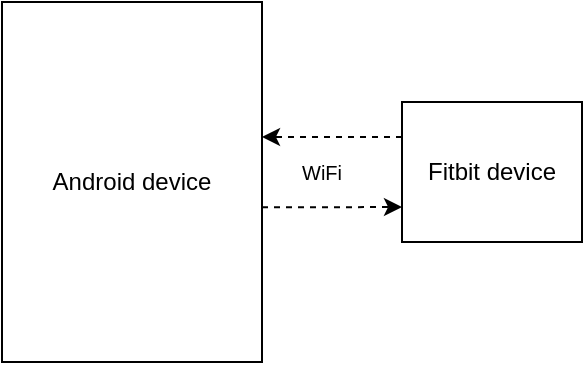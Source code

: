 <mxfile version="14.9.0" type="onedrive" pages="4"><diagram id="S2puA9decu3X8ZWBSURY" name="Hardware architecture"><mxGraphModel dx="526" dy="306" grid="1" gridSize="10" guides="1" tooltips="1" connect="1" arrows="1" fold="1" page="1" pageScale="1" pageWidth="850" pageHeight="1100" math="0" shadow="0"><root><mxCell id="0"/><mxCell id="1" parent="0"/><mxCell id="mCk4VSgS9wtKKUQRk7N1-1" value="Android device" style="rounded=0;whiteSpace=wrap;html=1;" parent="1" vertex="1"><mxGeometry x="190" y="100" width="130" height="180" as="geometry"/></mxCell><mxCell id="mCk4VSgS9wtKKUQRk7N1-5" style="edgeStyle=orthogonalEdgeStyle;rounded=0;orthogonalLoop=1;jettySize=auto;html=1;exitX=0;exitY=0.25;exitDx=0;exitDy=0;entryX=1;entryY=0.375;entryDx=0;entryDy=0;entryPerimeter=0;dashed=1;" parent="1" source="mCk4VSgS9wtKKUQRk7N1-2" target="mCk4VSgS9wtKKUQRk7N1-1" edge="1"><mxGeometry relative="1" as="geometry"/></mxCell><mxCell id="mCk4VSgS9wtKKUQRk7N1-6" style="edgeStyle=orthogonalEdgeStyle;rounded=0;orthogonalLoop=1;jettySize=auto;html=1;exitX=1;exitY=0.57;exitDx=0;exitDy=0;entryX=0;entryY=0.75;entryDx=0;entryDy=0;exitPerimeter=0;dashed=1;" parent="1" source="mCk4VSgS9wtKKUQRk7N1-1" target="mCk4VSgS9wtKKUQRk7N1-2" edge="1"><mxGeometry relative="1" as="geometry"/></mxCell><mxCell id="mCk4VSgS9wtKKUQRk7N1-2" value="Fitbit device" style="rounded=0;whiteSpace=wrap;html=1;" parent="1" vertex="1"><mxGeometry x="390" y="150" width="90" height="70" as="geometry"/></mxCell><mxCell id="mCk4VSgS9wtKKUQRk7N1-7" value="&lt;font style=&quot;font-size: 10px&quot;&gt;WiFi&lt;/font&gt;" style="text;html=1;strokeColor=none;fillColor=none;align=center;verticalAlign=middle;whiteSpace=wrap;rounded=0;" parent="1" vertex="1"><mxGeometry x="330" y="175" width="40" height="20" as="geometry"/></mxCell></root></mxGraphModel></diagram><diagram id="QrwfWWm0RsZv6z7fuJ9C" name="Device software functions"><mxGraphModel dx="971" dy="403" grid="1" gridSize="10" guides="1" tooltips="1" connect="1" arrows="1" fold="1" page="1" pageScale="1" pageWidth="850" pageHeight="1100" math="0" shadow="0"><root><mxCell id="6LFCEw7DLJG2RM76OP2l-0"/><mxCell id="6LFCEw7DLJG2RM76OP2l-1" parent="6LFCEw7DLJG2RM76OP2l-0"/><mxCell id="6LFCEw7DLJG2RM76OP2l-2" value="Render UI" style="rounded=0;whiteSpace=wrap;html=1;" vertex="1" parent="6LFCEw7DLJG2RM76OP2l-1"><mxGeometry x="80" y="80" width="120" height="60" as="geometry"/></mxCell><mxCell id="6LFCEw7DLJG2RM76OP2l-3" value="Select workout" style="rounded=0;whiteSpace=wrap;html=1;" vertex="1" parent="6LFCEw7DLJG2RM76OP2l-1"><mxGeometry x="240" y="80" width="120" height="60" as="geometry"/></mxCell><mxCell id="6LFCEw7DLJG2RM76OP2l-4" value="Load workout" style="rounded=0;whiteSpace=wrap;html=1;" vertex="1" parent="6LFCEw7DLJG2RM76OP2l-1"><mxGeometry x="400" y="80" width="120" height="60" as="geometry"/></mxCell><mxCell id="6LFCEw7DLJG2RM76OP2l-5" value="Start workout" style="rounded=0;whiteSpace=wrap;html=1;" vertex="1" parent="6LFCEw7DLJG2RM76OP2l-1"><mxGeometry x="560" y="80" width="120" height="60" as="geometry"/></mxCell><mxCell id="6LFCEw7DLJG2RM76OP2l-6" value="Display workout analysis" style="rounded=0;whiteSpace=wrap;html=1;" vertex="1" parent="6LFCEw7DLJG2RM76OP2l-1"><mxGeometry x="720" y="80" width="120" height="60" as="geometry"/></mxCell><mxCell id="6LFCEw7DLJG2RM76OP2l-7" value="Save workout" style="rounded=0;whiteSpace=wrap;html=1;" vertex="1" parent="6LFCEw7DLJG2RM76OP2l-1"><mxGeometry x="880" y="80" width="120" height="60" as="geometry"/></mxCell><mxCell id="6LFCEw7DLJG2RM76OP2l-8" value="Send workout to companion" style="rounded=0;whiteSpace=wrap;html=1;" vertex="1" parent="6LFCEw7DLJG2RM76OP2l-1"><mxGeometry x="1040" y="80" width="120" height="60" as="geometry"/></mxCell><mxCell id="6LFCEw7DLJG2RM76OP2l-9" value="Start next interval" style="rounded=0;whiteSpace=wrap;html=1;" vertex="1" parent="6LFCEw7DLJG2RM76OP2l-1"><mxGeometry x="240" y="200" width="120" height="60" as="geometry"/></mxCell><mxCell id="6LFCEw7DLJG2RM76OP2l-10" value="Track distance" style="rounded=0;whiteSpace=wrap;html=1;" vertex="1" parent="6LFCEw7DLJG2RM76OP2l-1"><mxGeometry x="380" y="200" width="120" height="60" as="geometry"/></mxCell><mxCell id="6LFCEw7DLJG2RM76OP2l-11" value="Track heart rate" style="rounded=0;whiteSpace=wrap;html=1;" vertex="1" parent="6LFCEw7DLJG2RM76OP2l-1"><mxGeometry x="520" y="200" width="120" height="60" as="geometry"/></mxCell><mxCell id="6LFCEw7DLJG2RM76OP2l-12" value="Track time" style="rounded=0;whiteSpace=wrap;html=1;" vertex="1" parent="6LFCEw7DLJG2RM76OP2l-1"><mxGeometry x="660" y="200" width="120" height="60" as="geometry"/></mxCell><mxCell id="6LFCEw7DLJG2RM76OP2l-13" value="Stop interval with vibration signal" style="rounded=0;whiteSpace=wrap;html=1;" vertex="1" parent="6LFCEw7DLJG2RM76OP2l-1"><mxGeometry x="800" y="200" width="120" height="60" as="geometry"/></mxCell><mxCell id="6LFCEw7DLJG2RM76OP2l-14" value="Stop workout with vibration signal" style="rounded=0;whiteSpace=wrap;html=1;" vertex="1" parent="6LFCEw7DLJG2RM76OP2l-1"><mxGeometry x="940" y="200" width="120" height="60" as="geometry"/></mxCell></root></mxGraphModel></diagram><diagram id="HMiKgUho0yRKfJ6g_6kd" name="Device software architecture 2"><mxGraphModel dx="526" dy="306" grid="1" gridSize="10" guides="1" tooltips="1" connect="1" arrows="1" fold="1" page="1" pageScale="1" pageWidth="850" pageHeight="1100" math="0" shadow="0"><root><mxCell id="WIX4UIRO_yIAJKHmeQ7o-0"/><mxCell id="WIX4UIRO_yIAJKHmeQ7o-1" parent="WIX4UIRO_yIAJKHmeQ7o-0"/><mxCell id="HhYrBe8IMLTXPjZ5oZD_-8" value="" style="rounded=0;whiteSpace=wrap;html=1;dashed=1;dashPattern=1 1;" parent="WIX4UIRO_yIAJKHmeQ7o-1" vertex="1"><mxGeometry x="170" y="80" width="480" height="440" as="geometry"/></mxCell><mxCell id="HhYrBe8IMLTXPjZ5oZD_-18" style="edgeStyle=none;rounded=0;orthogonalLoop=1;jettySize=auto;html=1;entryX=0.5;entryY=0;entryDx=0;entryDy=0;dashed=1;" parent="WIX4UIRO_yIAJKHmeQ7o-1" source="2iTW2TaGZEwlW4TMVJuA-0" target="HhYrBe8IMLTXPjZ5oZD_-16" edge="1"><mxGeometry relative="1" as="geometry"/></mxCell><mxCell id="HhYrBe8IMLTXPjZ5oZD_-3" style="edgeStyle=orthogonalEdgeStyle;rounded=0;orthogonalLoop=1;jettySize=auto;html=1;entryX=0.5;entryY=0;entryDx=0;entryDy=0;" parent="WIX4UIRO_yIAJKHmeQ7o-1" source="2iTW2TaGZEwlW4TMVJuA-0" target="2iTW2TaGZEwlW4TMVJuA-4" edge="1"><mxGeometry relative="1" as="geometry"/></mxCell><mxCell id="2iTW2TaGZEwlW4TMVJuA-0" value="UI renderer" style="rounded=0;whiteSpace=wrap;html=1;" parent="WIX4UIRO_yIAJKHmeQ7o-1" vertex="1"><mxGeometry x="360" y="120" width="120" height="60" as="geometry"/></mxCell><mxCell id="HhYrBe8IMLTXPjZ5oZD_-17" style="edgeStyle=none;rounded=0;orthogonalLoop=1;jettySize=auto;html=1;exitX=0.5;exitY=1;exitDx=0;exitDy=0;entryX=0.5;entryY=0;entryDx=0;entryDy=0;dashed=1;" parent="WIX4UIRO_yIAJKHmeQ7o-1" source="2iTW2TaGZEwlW4TMVJuA-1" target="HhYrBe8IMLTXPjZ5oZD_-16" edge="1"><mxGeometry relative="1" as="geometry"/></mxCell><mxCell id="2iTW2TaGZEwlW4TMVJuA-1" value="Workout file retriever and sender" style="rounded=0;whiteSpace=wrap;html=1;" parent="WIX4UIRO_yIAJKHmeQ7o-1" vertex="1"><mxGeometry x="280" y="420" width="120" height="60" as="geometry"/></mxCell><mxCell id="HhYrBe8IMLTXPjZ5oZD_-7" style="edgeStyle=none;rounded=0;orthogonalLoop=1;jettySize=auto;html=1;entryX=0.5;entryY=0;entryDx=0;entryDy=0;" parent="WIX4UIRO_yIAJKHmeQ7o-1" source="2iTW2TaGZEwlW4TMVJuA-2" target="2iTW2TaGZEwlW4TMVJuA-1" edge="1"><mxGeometry relative="1" as="geometry"/></mxCell><mxCell id="2iTW2TaGZEwlW4TMVJuA-2" value="Workout loader and saver" style="rounded=0;whiteSpace=wrap;html=1;" parent="WIX4UIRO_yIAJKHmeQ7o-1" vertex="1"><mxGeometry x="280" y="320" width="120" height="60" as="geometry"/></mxCell><mxCell id="HhYrBe8IMLTXPjZ5oZD_-19" style="edgeStyle=none;rounded=0;orthogonalLoop=1;jettySize=auto;html=1;exitX=0.5;exitY=1;exitDx=0;exitDy=0;entryX=0.5;entryY=0;entryDx=0;entryDy=0;dashed=1;" parent="WIX4UIRO_yIAJKHmeQ7o-1" source="2iTW2TaGZEwlW4TMVJuA-3" target="HhYrBe8IMLTXPjZ5oZD_-16" edge="1"><mxGeometry relative="1" as="geometry"/></mxCell><mxCell id="2iTW2TaGZEwlW4TMVJuA-3" value="Active workout controller" style="rounded=0;whiteSpace=wrap;html=1;" parent="WIX4UIRO_yIAJKHmeQ7o-1" vertex="1"><mxGeometry x="440" y="320" width="120" height="60" as="geometry"/></mxCell><mxCell id="HhYrBe8IMLTXPjZ5oZD_-5" style="rounded=0;orthogonalLoop=1;jettySize=auto;html=1;entryX=0.75;entryY=0;entryDx=0;entryDy=0;exitX=0.5;exitY=1;exitDx=0;exitDy=0;" parent="WIX4UIRO_yIAJKHmeQ7o-1" source="2iTW2TaGZEwlW4TMVJuA-4" target="2iTW2TaGZEwlW4TMVJuA-2" edge="1"><mxGeometry relative="1" as="geometry"/></mxCell><mxCell id="HhYrBe8IMLTXPjZ5oZD_-6" style="edgeStyle=none;rounded=0;orthogonalLoop=1;jettySize=auto;html=1;exitX=0.5;exitY=1;exitDx=0;exitDy=0;entryX=0.25;entryY=0;entryDx=0;entryDy=0;" parent="WIX4UIRO_yIAJKHmeQ7o-1" source="2iTW2TaGZEwlW4TMVJuA-4" target="2iTW2TaGZEwlW4TMVJuA-3" edge="1"><mxGeometry relative="1" as="geometry"/></mxCell><mxCell id="2iTW2TaGZEwlW4TMVJuA-4" value="UI controller" style="rounded=0;whiteSpace=wrap;html=1;" parent="WIX4UIRO_yIAJKHmeQ7o-1" vertex="1"><mxGeometry x="360" y="220" width="120" height="60" as="geometry"/></mxCell><mxCell id="HhYrBe8IMLTXPjZ5oZD_-9" value="Device app" style="text;html=1;strokeColor=none;fillColor=none;align=center;verticalAlign=middle;whiteSpace=wrap;rounded=0;dashed=1;fontStyle=1" parent="WIX4UIRO_yIAJKHmeQ7o-1" vertex="1"><mxGeometry x="170" y="500" width="80" height="20" as="geometry"/></mxCell><mxCell id="HhYrBe8IMLTXPjZ5oZD_-11" style="edgeStyle=none;rounded=0;orthogonalLoop=1;jettySize=auto;html=1;exitX=0.75;exitY=0;exitDx=0;exitDy=0;" parent="WIX4UIRO_yIAJKHmeQ7o-1" source="HhYrBe8IMLTXPjZ5oZD_-9" target="HhYrBe8IMLTXPjZ5oZD_-9" edge="1"><mxGeometry relative="1" as="geometry"/></mxCell><mxCell id="HhYrBe8IMLTXPjZ5oZD_-16" value="Device API" style="rounded=1;whiteSpace=wrap;html=1;" parent="WIX4UIRO_yIAJKHmeQ7o-1" vertex="1"><mxGeometry x="440" y="550" width="120" height="90" as="geometry"/></mxCell><mxCell id="HhYrBe8IMLTXPjZ5oZD_-20" value="uses" style="text;html=1;strokeColor=none;fillColor=none;align=center;verticalAlign=middle;whiteSpace=wrap;rounded=0;dashed=1;dashPattern=1 1;fontSize=10;" parent="WIX4UIRO_yIAJKHmeQ7o-1" vertex="1"><mxGeometry x="300" y="390" width="40" height="20" as="geometry"/></mxCell><mxCell id="HhYrBe8IMLTXPjZ5oZD_-21" value="uses" style="text;html=1;strokeColor=none;fillColor=none;align=center;verticalAlign=middle;whiteSpace=wrap;rounded=0;dashed=1;dashPattern=1 1;fontSize=10;" parent="WIX4UIRO_yIAJKHmeQ7o-1" vertex="1"><mxGeometry x="350" y="290" width="40" height="20" as="geometry"/></mxCell><mxCell id="HhYrBe8IMLTXPjZ5oZD_-22" value="uses" style="text;html=1;strokeColor=none;fillColor=none;align=center;verticalAlign=middle;whiteSpace=wrap;rounded=0;dashed=1;dashPattern=1 1;fontSize=10;" parent="WIX4UIRO_yIAJKHmeQ7o-1" vertex="1"><mxGeometry x="450" y="290" width="40" height="20" as="geometry"/></mxCell><mxCell id="HhYrBe8IMLTXPjZ5oZD_-23" value="uses" style="text;html=1;strokeColor=none;fillColor=none;align=center;verticalAlign=middle;whiteSpace=wrap;rounded=0;dashed=1;dashPattern=1 1;fontSize=10;" parent="WIX4UIRO_yIAJKHmeQ7o-1" vertex="1"><mxGeometry x="380" y="190" width="40" height="20" as="geometry"/></mxCell><mxCell id="HhYrBe8IMLTXPjZ5oZD_-24" value="calls" style="text;html=1;strokeColor=none;fillColor=none;align=center;verticalAlign=middle;whiteSpace=wrap;rounded=0;dashed=1;dashPattern=1 1;fontSize=10;" parent="WIX4UIRO_yIAJKHmeQ7o-1" vertex="1"><mxGeometry x="430" y="390" width="40" height="20" as="geometry"/></mxCell><mxCell id="HhYrBe8IMLTXPjZ5oZD_-25" value="calls" style="text;html=1;strokeColor=none;fillColor=none;align=center;verticalAlign=middle;whiteSpace=wrap;rounded=0;dashed=1;dashPattern=1 1;fontSize=10;" parent="WIX4UIRO_yIAJKHmeQ7o-1" vertex="1"><mxGeometry x="500" y="390" width="30" height="20" as="geometry"/></mxCell><mxCell id="HhYrBe8IMLTXPjZ5oZD_-26" value="calls" style="text;html=1;strokeColor=none;fillColor=none;align=center;verticalAlign=middle;whiteSpace=wrap;rounded=0;dashed=1;dashPattern=1 1;fontSize=10;" parent="WIX4UIRO_yIAJKHmeQ7o-1" vertex="1"><mxGeometry x="360" y="500" width="40" height="20" as="geometry"/></mxCell></root></mxGraphModel></diagram><diagram id="h_ogGz11WI8LdN1d8cvf" name="Companion software architecture"><mxGraphModel dx="526" dy="306" grid="1" gridSize="10" guides="1" tooltips="1" connect="1" arrows="1" fold="1" page="1" pageScale="1" pageWidth="850" pageHeight="1100" math="0" shadow="0"><root><mxCell id="pt9bdKBpNSJV7u6yl9xP-0"/><mxCell id="pt9bdKBpNSJV7u6yl9xP-1" parent="pt9bdKBpNSJV7u6yl9xP-0"/><mxCell id="pt9bdKBpNSJV7u6yl9xP-2" value="" style="rounded=0;whiteSpace=wrap;html=1;dashed=1;dashPattern=1 1;" parent="pt9bdKBpNSJV7u6yl9xP-1" vertex="1"><mxGeometry x="170" y="80" width="480" height="440" as="geometry"/></mxCell><mxCell id="pt9bdKBpNSJV7u6yl9xP-3" style="edgeStyle=none;rounded=0;orthogonalLoop=1;jettySize=auto;html=1;entryX=0.5;entryY=0;entryDx=0;entryDy=0;dashed=1;" parent="pt9bdKBpNSJV7u6yl9xP-1" source="pt9bdKBpNSJV7u6yl9xP-5" target="pt9bdKBpNSJV7u6yl9xP-17" edge="1"><mxGeometry relative="1" as="geometry"/></mxCell><mxCell id="pt9bdKBpNSJV7u6yl9xP-4" style="edgeStyle=orthogonalEdgeStyle;rounded=0;orthogonalLoop=1;jettySize=auto;html=1;entryX=0.5;entryY=0;entryDx=0;entryDy=0;" parent="pt9bdKBpNSJV7u6yl9xP-1" source="pt9bdKBpNSJV7u6yl9xP-5" target="pt9bdKBpNSJV7u6yl9xP-14" edge="1"><mxGeometry relative="1" as="geometry"/></mxCell><mxCell id="pt9bdKBpNSJV7u6yl9xP-5" value="UI renderer" style="rounded=0;whiteSpace=wrap;html=1;" parent="pt9bdKBpNSJV7u6yl9xP-1" vertex="1"><mxGeometry x="360" y="120" width="120" height="60" as="geometry"/></mxCell><mxCell id="pt9bdKBpNSJV7u6yl9xP-6" style="edgeStyle=none;rounded=0;orthogonalLoop=1;jettySize=auto;html=1;exitX=0.5;exitY=1;exitDx=0;exitDy=0;entryX=0.5;entryY=0;entryDx=0;entryDy=0;dashed=1;" parent="pt9bdKBpNSJV7u6yl9xP-1" source="pt9bdKBpNSJV7u6yl9xP-7" target="pt9bdKBpNSJV7u6yl9xP-17" edge="1"><mxGeometry relative="1" as="geometry"/></mxCell><mxCell id="pt9bdKBpNSJV7u6yl9xP-7" value="Workout file retriever and sender" style="rounded=0;whiteSpace=wrap;html=1;" parent="pt9bdKBpNSJV7u6yl9xP-1" vertex="1"><mxGeometry x="280" y="420" width="120" height="60" as="geometry"/></mxCell><mxCell id="pt9bdKBpNSJV7u6yl9xP-8" style="edgeStyle=none;rounded=0;orthogonalLoop=1;jettySize=auto;html=1;entryX=0.5;entryY=0;entryDx=0;entryDy=0;" parent="pt9bdKBpNSJV7u6yl9xP-1" source="pt9bdKBpNSJV7u6yl9xP-9" target="pt9bdKBpNSJV7u6yl9xP-7" edge="1"><mxGeometry relative="1" as="geometry"/></mxCell><mxCell id="pt9bdKBpNSJV7u6yl9xP-9" value="Workout loader and saver" style="rounded=0;whiteSpace=wrap;html=1;" parent="pt9bdKBpNSJV7u6yl9xP-1" vertex="1"><mxGeometry x="280" y="320" width="120" height="60" as="geometry"/></mxCell><mxCell id="pt9bdKBpNSJV7u6yl9xP-10" style="edgeStyle=none;rounded=0;orthogonalLoop=1;jettySize=auto;html=1;exitX=0.5;exitY=1;exitDx=0;exitDy=0;entryX=0.5;entryY=0;entryDx=0;entryDy=0;dashed=1;" parent="pt9bdKBpNSJV7u6yl9xP-1" source="pt9bdKBpNSJV7u6yl9xP-11" target="pt9bdKBpNSJV7u6yl9xP-17" edge="1"><mxGeometry relative="1" as="geometry"/></mxCell><mxCell id="pt9bdKBpNSJV7u6yl9xP-11" value="Create workout controller" style="rounded=0;whiteSpace=wrap;html=1;" parent="pt9bdKBpNSJV7u6yl9xP-1" vertex="1"><mxGeometry x="440" y="320" width="120" height="60" as="geometry"/></mxCell><mxCell id="pt9bdKBpNSJV7u6yl9xP-12" style="rounded=0;orthogonalLoop=1;jettySize=auto;html=1;entryX=0.75;entryY=0;entryDx=0;entryDy=0;exitX=0.5;exitY=1;exitDx=0;exitDy=0;" parent="pt9bdKBpNSJV7u6yl9xP-1" source="pt9bdKBpNSJV7u6yl9xP-14" target="pt9bdKBpNSJV7u6yl9xP-9" edge="1"><mxGeometry relative="1" as="geometry"/></mxCell><mxCell id="pt9bdKBpNSJV7u6yl9xP-13" style="edgeStyle=none;rounded=0;orthogonalLoop=1;jettySize=auto;html=1;exitX=0.5;exitY=1;exitDx=0;exitDy=0;entryX=0.25;entryY=0;entryDx=0;entryDy=0;" parent="pt9bdKBpNSJV7u6yl9xP-1" source="pt9bdKBpNSJV7u6yl9xP-14" target="pt9bdKBpNSJV7u6yl9xP-11" edge="1"><mxGeometry relative="1" as="geometry"/></mxCell><mxCell id="pt9bdKBpNSJV7u6yl9xP-14" value="UI controller" style="rounded=0;whiteSpace=wrap;html=1;" parent="pt9bdKBpNSJV7u6yl9xP-1" vertex="1"><mxGeometry x="360" y="220" width="120" height="60" as="geometry"/></mxCell><mxCell id="pt9bdKBpNSJV7u6yl9xP-15" value="Companion app" style="text;html=1;strokeColor=none;fillColor=none;align=center;verticalAlign=middle;whiteSpace=wrap;rounded=0;dashed=1;fontStyle=1" parent="pt9bdKBpNSJV7u6yl9xP-1" vertex="1"><mxGeometry x="170" y="500" width="100" height="20" as="geometry"/></mxCell><mxCell id="pt9bdKBpNSJV7u6yl9xP-16" style="edgeStyle=none;rounded=0;orthogonalLoop=1;jettySize=auto;html=1;exitX=0.75;exitY=0;exitDx=0;exitDy=0;" parent="pt9bdKBpNSJV7u6yl9xP-1" source="pt9bdKBpNSJV7u6yl9xP-15" target="pt9bdKBpNSJV7u6yl9xP-15" edge="1"><mxGeometry relative="1" as="geometry"/></mxCell><mxCell id="pt9bdKBpNSJV7u6yl9xP-17" value="Companion API" style="rounded=1;whiteSpace=wrap;html=1;" parent="pt9bdKBpNSJV7u6yl9xP-1" vertex="1"><mxGeometry x="440" y="550" width="120" height="90" as="geometry"/></mxCell><mxCell id="pt9bdKBpNSJV7u6yl9xP-18" value="uses" style="text;html=1;strokeColor=none;fillColor=none;align=center;verticalAlign=middle;whiteSpace=wrap;rounded=0;dashed=1;dashPattern=1 1;fontSize=10;" parent="pt9bdKBpNSJV7u6yl9xP-1" vertex="1"><mxGeometry x="300" y="390" width="40" height="20" as="geometry"/></mxCell><mxCell id="pt9bdKBpNSJV7u6yl9xP-19" value="uses" style="text;html=1;strokeColor=none;fillColor=none;align=center;verticalAlign=middle;whiteSpace=wrap;rounded=0;dashed=1;dashPattern=1 1;fontSize=10;" parent="pt9bdKBpNSJV7u6yl9xP-1" vertex="1"><mxGeometry x="350" y="290" width="40" height="20" as="geometry"/></mxCell><mxCell id="pt9bdKBpNSJV7u6yl9xP-20" value="uses" style="text;html=1;strokeColor=none;fillColor=none;align=center;verticalAlign=middle;whiteSpace=wrap;rounded=0;dashed=1;dashPattern=1 1;fontSize=10;" parent="pt9bdKBpNSJV7u6yl9xP-1" vertex="1"><mxGeometry x="450" y="290" width="40" height="20" as="geometry"/></mxCell><mxCell id="pt9bdKBpNSJV7u6yl9xP-21" value="uses" style="text;html=1;strokeColor=none;fillColor=none;align=center;verticalAlign=middle;whiteSpace=wrap;rounded=0;dashed=1;dashPattern=1 1;fontSize=10;" parent="pt9bdKBpNSJV7u6yl9xP-1" vertex="1"><mxGeometry x="380" y="190" width="40" height="20" as="geometry"/></mxCell><mxCell id="pt9bdKBpNSJV7u6yl9xP-22" value="calls" style="text;html=1;strokeColor=none;fillColor=none;align=center;verticalAlign=middle;whiteSpace=wrap;rounded=0;dashed=1;dashPattern=1 1;fontSize=10;" parent="pt9bdKBpNSJV7u6yl9xP-1" vertex="1"><mxGeometry x="430" y="390" width="40" height="20" as="geometry"/></mxCell><mxCell id="pt9bdKBpNSJV7u6yl9xP-23" value="calls" style="text;html=1;strokeColor=none;fillColor=none;align=center;verticalAlign=middle;whiteSpace=wrap;rounded=0;dashed=1;dashPattern=1 1;fontSize=10;" parent="pt9bdKBpNSJV7u6yl9xP-1" vertex="1"><mxGeometry x="500" y="390" width="30" height="20" as="geometry"/></mxCell><mxCell id="pt9bdKBpNSJV7u6yl9xP-24" value="calls" style="text;html=1;strokeColor=none;fillColor=none;align=center;verticalAlign=middle;whiteSpace=wrap;rounded=0;dashed=1;dashPattern=1 1;fontSize=10;" parent="pt9bdKBpNSJV7u6yl9xP-1" vertex="1"><mxGeometry x="360" y="500" width="40" height="20" as="geometry"/></mxCell></root></mxGraphModel></diagram></mxfile>